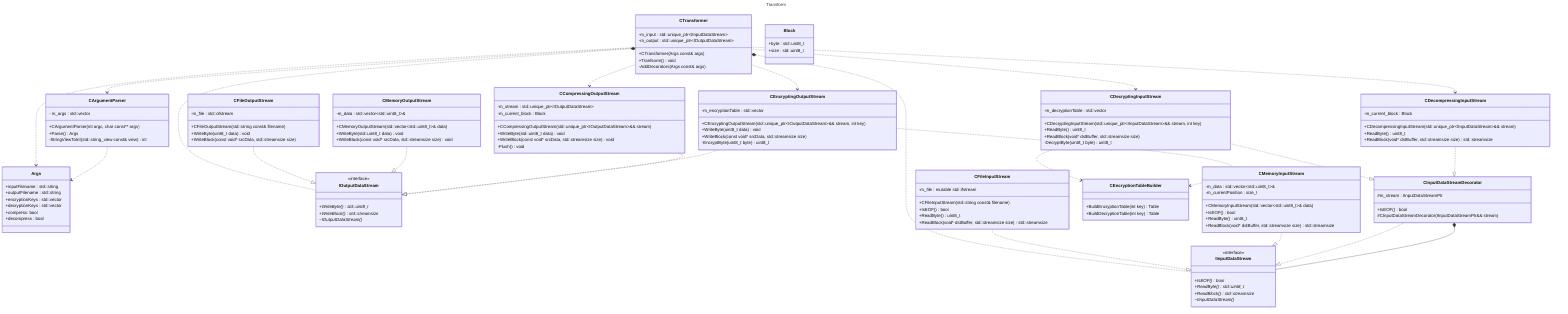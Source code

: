 ---
title: Transform
---
classDiagram
    class Args{
        +inputFilename : std::string
        +outputFilename : std::string
        +encryptionKeys : std::vector<int>
        +decryptionKeys : std::vector<int>
        +compress: bool
        +decompress : bool
    }
    class CTransformer{
        +CTransformer(Args const& args)
        +Tranfsorm() void
        -AddDecorators(Args const& args)
        -m_input : std::unique_ptr~IInputDataStream~
        -m_output : std::unique_ptr~IOutputDataStream~
    }
    class IInputDataStream{
        <<interface>>
        +IsEOF()* bool
        +ReadByte()* std::uint8_t
        +ReadBlock()* std::streamsize
        ~IInputDataStream()*
    }
    class IOutputDataStream{
        <<interface>>
        +WriteByte()* std::uint8_t
        +WriteBlock()* std::streamsize
        ~IOutputDataStream()*
    }
    class CArgumentParser{
        +CArgumentParser(int argc, char const** argv)
        +Parse() Args
        -StringViewToInt(std::string_view const& view) int
        - m_args : std::vector<std::string_view>
    }
    class CFileInputStream{
        +CFileInputStream(std::string const& filename)
        +IsEOF() bool
        +ReadByte() uint8_t
        +ReadBlock(void* dstBuffer, std::streamsize size) std::streamsize
        -m_file : mutable std::ifstream
    }
    class Block{
        +byte : std::uint8_t
        +size : std::uint8_t
    }
    class CDecompressingInputStream{
        +CDecompressingInputStream(std::unique_ptr~IInputDataStream~&& stream)
        +ReadByte() uint8_t
        +ReadBlock(void* dstBuffer, std::streamsize size) std::streamsize
        -m_current_block : Block
    }
    class CDecryptingInputStream{
        +CDecryptingInputStream(std::unique_ptr~IInputDataStream~&& stream, int key)
        +ReadByte() uint8_t
        +ReadBlock(void* dstBuffer, std::streamsize size)
        -DecryptByte(uint8_t byte) uint8_t
        -m_decryptionTable : std::vector<uint8_t>
    }
    class CFileOutputStream{
        +CFileOutputStream(std::string const& filename)
        +WriteByte(uint8_t data) void
        +WriteBlock(const void* srcData, std::streamsize size)
        -m_file : std::ofstream
    }
    class CEncryptingOutputStream{
        +CEncryptingOutputStream(std::unique_ptr~IOutputDataStream~&& stream, int key)
        +WriteByte(uint8_t data) void
        +WriteBlock(const void* srcData, std::streamsize size)
        -EncryptByte(uint8_t byte) uint8_t
        -m_encryptionTable : std::vector<uint8_t>
    }
    class CCompressingOutputStream{
        +CCompressingOutputStream(std::unique_ptr~IOutputDataStream~&& stream)
        +WriteByte(std::uint8_t data) void
        +WriteBlock(const void* srcData, std::streamsize size) void
        -Flush() void
        -m_stream : std::unique_ptr~IOutputDataStream~
        -m_current_block : Block
    }
    class CMemoryOutputStream {
        +CMemoryOutputStream(std::vector~std::uint8_t~& data)
        +WriteByte(std::uint8_t data) void
        +WriteBlock(const void* srcData, std::streamsize size) void
        -m_data : std::vector~std::uint8_t~&
    }
    class CMemoryInputStream {
        +CMemoryInputStream(std::vector~std::uint8_t~& data)
        +IsEOF() bool
        +ReadByte() uint8_t
        +ReadBlock(void* dstBuffer, std::streamsize size) std::streamsize
        -m_data : std::vector~std::uint8_t~&
        -m_currentPosition : size_t
    }
    class CEncryptionTableBuilder {
        +BuildEncryptionTable(int key) Table
        +BuildDecryptionTable(int key) Table
    }
    class CInputDataStreamDecorator {
        +IsEOF() bool
        #CInputDataStreamDecorator(IInputDataStreamPtr&& stream)
        #m_stream : IInputDataStreamPtr
    }
    CTransformer ..> Args
    CTransformer ..> CArgumentParser
    CArgumentParser ..> Args
    CTransformer *.. IInputDataStream
    CTransformer *.. IOutputDataStream
    CTransformer ..> CDecompressingInputStream
    CTransformer ..> CCompressingOutputStream
    CTransformer ..> CDecryptingInputStream
    CTransformer ..> CEncryptingOutputStream
    CFileInputStream ..|> IInputDataStream
    CMemoryInputStream ..|> IInputDataStream
    CInputDataStreamDecorator ..|> IInputDataStream
    CInputDataStreamDecorator *-- IInputDataStream
    CDecryptingInputStream ..|> CInputDataStreamDecorator
    CDecryptingInputStream ..> CEncryptionTableBuilder
    CDecompressingInputStream ..|> CInputDataStreamDecorator
    CFileOutputStream ..|> IOutputDataStream
    CMemoryOutputStream ..|> IOutputDataStream
    CEncryptingOutputStream ..|> IOutputDataStream
    CEncryptingOutputStream ..> CEncryptionTableBuilder
    CCompressingOutputStream ..|> IOutputDataStream
